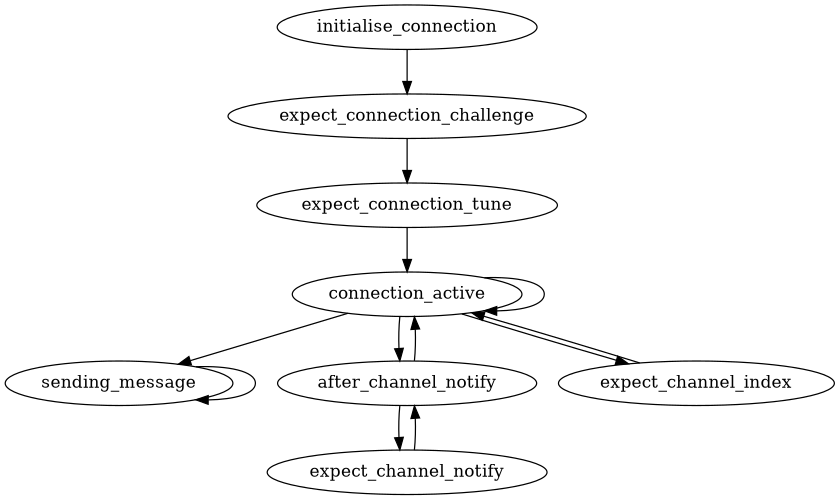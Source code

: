 digraph AClientAgent {
    size = "5.6,10";
    node [fontsize=14];
    subgraph client {
        initialise_connection -> expect_connection_challenge;
        expect_connection_challenge -> expect_connection_tune;
        expect_connection_tune -> connection_active;
        connection_active -> connection_active;
        connection_active -> sending_message;
        connection_active -> after_channel_notify;
        connection_active -> expect_channel_index;
        expect_channel_index -> connection_active;
        after_channel_notify -> expect_channel_notify;
        after_channel_notify -> connection_active;
        expect_channel_notify -> after_channel_notify;
        sending_message -> sending_message;
    }
}
